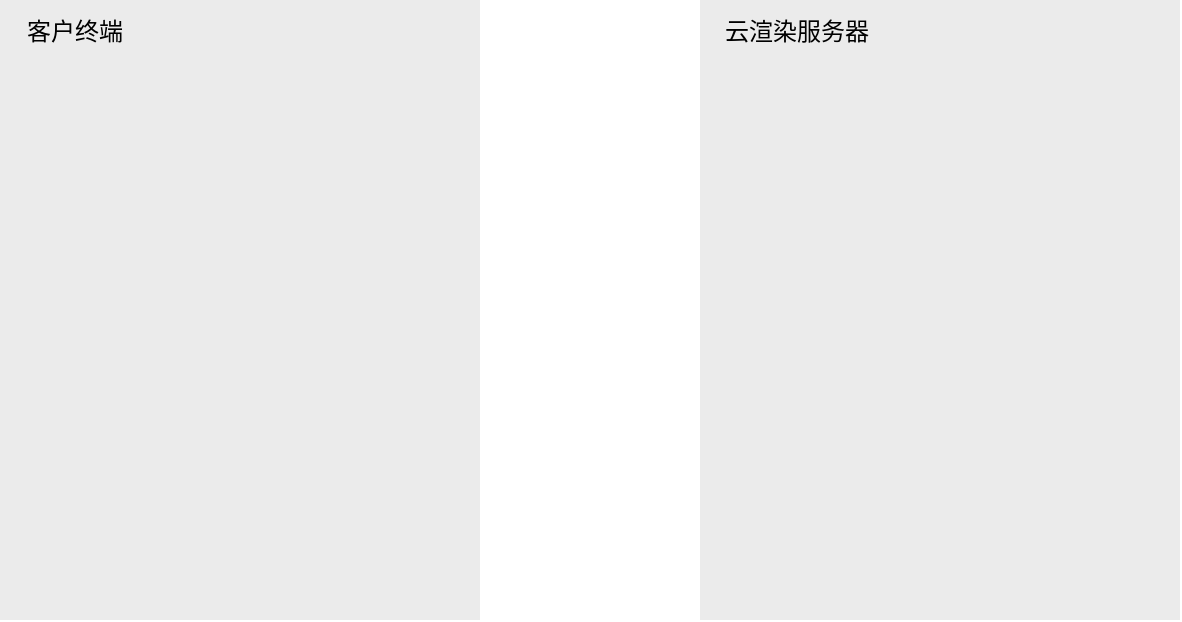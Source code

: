 <mxfile version="15.5.2" type="github">
  <diagram id="Ht1M8jgEwFfnCIfOTk4-" name="Page-1">
    <mxGraphModel dx="700" dy="825" grid="1" gridSize="10" guides="1" tooltips="1" connect="1" arrows="1" fold="1" page="1" pageScale="1" pageWidth="827" pageHeight="1169" math="0" shadow="0">
      <root>
        <mxCell id="0" />
        <mxCell id="1" parent="0" />
        <mxCell id="PSS7Aw4BQ8_ifl88ZKad-3" value="" style="rounded=0;whiteSpace=wrap;html=1;fillColor=#EBEBEB;strokeColor=none;" vertex="1" parent="1">
          <mxGeometry x="1330" y="275" width="240" height="310" as="geometry" />
        </mxCell>
        <mxCell id="PSS7Aw4BQ8_ifl88ZKad-4" value="" style="rounded=0;whiteSpace=wrap;html=1;fillColor=#EBEBEB;strokeColor=none;" vertex="1" parent="1">
          <mxGeometry x="1680" y="275" width="240" height="310" as="geometry" />
        </mxCell>
        <mxCell id="PSS7Aw4BQ8_ifl88ZKad-5" value="客户终端" style="text;html=1;resizable=0;autosize=1;align=center;verticalAlign=middle;points=[];fillColor=none;strokeColor=none;rounded=0;" vertex="1" parent="1">
          <mxGeometry x="1337" y="281" width="60" height="20" as="geometry" />
        </mxCell>
        <mxCell id="PSS7Aw4BQ8_ifl88ZKad-6" value="云渲染服务器" style="text;html=1;resizable=0;autosize=1;align=center;verticalAlign=middle;points=[];fillColor=none;strokeColor=none;rounded=0;" vertex="1" parent="1">
          <mxGeometry x="1683" y="281" width="90" height="20" as="geometry" />
        </mxCell>
      </root>
    </mxGraphModel>
  </diagram>
</mxfile>
